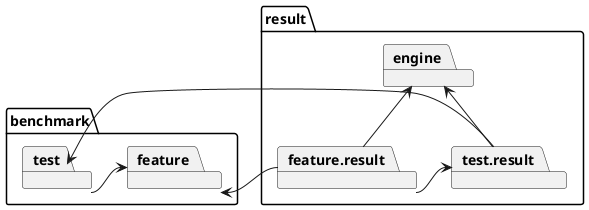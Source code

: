 @startuml
package "benchmark" {
package "feature"
package "test"
}
package "result"{
package "engine"
package "test.result"
package "feature.result"
}

test -> feature
test.result -up-> engine
test.result -> test
feature.result -> test.result
feature.result -> feature
feature.result -up-> engine


hide empty members
hide empty methods
hide circle

skinparam monochrome true
skinparam shadowing false
skinparam packageStyle rect
@enduml
